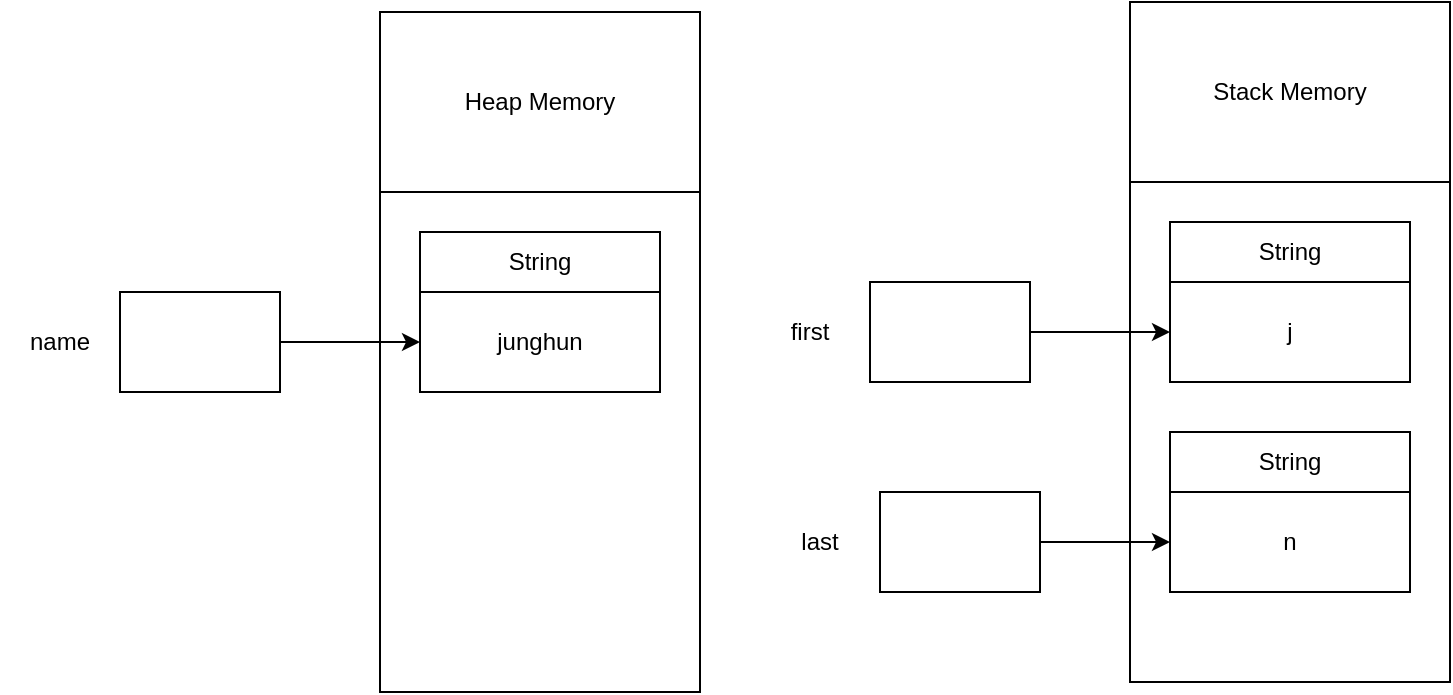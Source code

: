 <mxfile version="21.6.8" type="device">
  <diagram id="ht9eV9usg_yVlJPC8wkR" name="Page-1">
    <mxGraphModel dx="1114" dy="796" grid="1" gridSize="10" guides="1" tooltips="1" connect="1" arrows="1" fold="1" page="1" pageScale="1" pageWidth="850" pageHeight="1100" math="0" shadow="0">
      <root>
        <mxCell id="0" />
        <mxCell id="1" parent="0" />
        <mxCell id="EzQO0P8P0J9VhYN0GSIs-1" value="Heap Memory" style="rounded=0;whiteSpace=wrap;html=1;" vertex="1" parent="1">
          <mxGeometry x="240" y="180" width="160" height="90" as="geometry" />
        </mxCell>
        <mxCell id="EzQO0P8P0J9VhYN0GSIs-2" value="" style="rounded=0;whiteSpace=wrap;html=1;" vertex="1" parent="1">
          <mxGeometry x="240" y="270" width="160" height="250" as="geometry" />
        </mxCell>
        <mxCell id="EzQO0P8P0J9VhYN0GSIs-3" value="String" style="rounded=0;whiteSpace=wrap;html=1;" vertex="1" parent="1">
          <mxGeometry x="260" y="290" width="120" height="30" as="geometry" />
        </mxCell>
        <mxCell id="EzQO0P8P0J9VhYN0GSIs-4" value="junghun" style="rounded=0;whiteSpace=wrap;html=1;" vertex="1" parent="1">
          <mxGeometry x="260" y="320" width="120" height="50" as="geometry" />
        </mxCell>
        <mxCell id="EzQO0P8P0J9VhYN0GSIs-6" value="" style="rounded=0;whiteSpace=wrap;html=1;" vertex="1" parent="1">
          <mxGeometry x="110" y="320" width="80" height="50" as="geometry" />
        </mxCell>
        <mxCell id="EzQO0P8P0J9VhYN0GSIs-7" value="name" style="text;html=1;strokeColor=none;fillColor=none;align=center;verticalAlign=middle;whiteSpace=wrap;rounded=0;" vertex="1" parent="1">
          <mxGeometry x="50" y="330" width="60" height="30" as="geometry" />
        </mxCell>
        <mxCell id="EzQO0P8P0J9VhYN0GSIs-8" value="" style="endArrow=classic;html=1;rounded=0;entryX=0;entryY=0.5;entryDx=0;entryDy=0;exitX=1;exitY=0.5;exitDx=0;exitDy=0;" edge="1" parent="1" source="EzQO0P8P0J9VhYN0GSIs-6" target="EzQO0P8P0J9VhYN0GSIs-4">
          <mxGeometry width="50" height="50" relative="1" as="geometry">
            <mxPoint x="190" y="350" as="sourcePoint" />
            <mxPoint x="240" y="300" as="targetPoint" />
          </mxGeometry>
        </mxCell>
        <mxCell id="EzQO0P8P0J9VhYN0GSIs-9" value="Stack Memory" style="rounded=0;whiteSpace=wrap;html=1;" vertex="1" parent="1">
          <mxGeometry x="615" y="175" width="160" height="90" as="geometry" />
        </mxCell>
        <mxCell id="EzQO0P8P0J9VhYN0GSIs-10" value="" style="rounded=0;whiteSpace=wrap;html=1;" vertex="1" parent="1">
          <mxGeometry x="615" y="265" width="160" height="250" as="geometry" />
        </mxCell>
        <mxCell id="EzQO0P8P0J9VhYN0GSIs-11" value="String" style="rounded=0;whiteSpace=wrap;html=1;" vertex="1" parent="1">
          <mxGeometry x="635" y="285" width="120" height="30" as="geometry" />
        </mxCell>
        <mxCell id="EzQO0P8P0J9VhYN0GSIs-12" value="j" style="rounded=0;whiteSpace=wrap;html=1;" vertex="1" parent="1">
          <mxGeometry x="635" y="315" width="120" height="50" as="geometry" />
        </mxCell>
        <mxCell id="EzQO0P8P0J9VhYN0GSIs-13" value="" style="rounded=0;whiteSpace=wrap;html=1;" vertex="1" parent="1">
          <mxGeometry x="485" y="315" width="80" height="50" as="geometry" />
        </mxCell>
        <mxCell id="EzQO0P8P0J9VhYN0GSIs-14" value="first" style="text;html=1;strokeColor=none;fillColor=none;align=center;verticalAlign=middle;whiteSpace=wrap;rounded=0;" vertex="1" parent="1">
          <mxGeometry x="425" y="325" width="60" height="30" as="geometry" />
        </mxCell>
        <mxCell id="EzQO0P8P0J9VhYN0GSIs-15" value="" style="endArrow=classic;html=1;rounded=0;entryX=0;entryY=0.5;entryDx=0;entryDy=0;exitX=1;exitY=0.5;exitDx=0;exitDy=0;" edge="1" parent="1" source="EzQO0P8P0J9VhYN0GSIs-13" target="EzQO0P8P0J9VhYN0GSIs-12">
          <mxGeometry width="50" height="50" relative="1" as="geometry">
            <mxPoint x="565" y="345" as="sourcePoint" />
            <mxPoint x="615" y="295" as="targetPoint" />
          </mxGeometry>
        </mxCell>
        <mxCell id="EzQO0P8P0J9VhYN0GSIs-16" value="String" style="rounded=0;whiteSpace=wrap;html=1;" vertex="1" parent="1">
          <mxGeometry x="635" y="390" width="120" height="30" as="geometry" />
        </mxCell>
        <mxCell id="EzQO0P8P0J9VhYN0GSIs-17" value="n" style="rounded=0;whiteSpace=wrap;html=1;" vertex="1" parent="1">
          <mxGeometry x="635" y="420" width="120" height="50" as="geometry" />
        </mxCell>
        <mxCell id="EzQO0P8P0J9VhYN0GSIs-18" value="" style="rounded=0;whiteSpace=wrap;html=1;" vertex="1" parent="1">
          <mxGeometry x="490" y="420" width="80" height="50" as="geometry" />
        </mxCell>
        <mxCell id="EzQO0P8P0J9VhYN0GSIs-19" value="last" style="text;html=1;strokeColor=none;fillColor=none;align=center;verticalAlign=middle;whiteSpace=wrap;rounded=0;" vertex="1" parent="1">
          <mxGeometry x="430" y="430" width="60" height="30" as="geometry" />
        </mxCell>
        <mxCell id="EzQO0P8P0J9VhYN0GSIs-20" value="" style="endArrow=classic;html=1;rounded=0;entryX=0;entryY=0.5;entryDx=0;entryDy=0;exitX=1;exitY=0.5;exitDx=0;exitDy=0;" edge="1" parent="1" source="EzQO0P8P0J9VhYN0GSIs-18" target="EzQO0P8P0J9VhYN0GSIs-17">
          <mxGeometry width="50" height="50" relative="1" as="geometry">
            <mxPoint x="570" y="450" as="sourcePoint" />
            <mxPoint x="620" y="400" as="targetPoint" />
          </mxGeometry>
        </mxCell>
      </root>
    </mxGraphModel>
  </diagram>
</mxfile>
